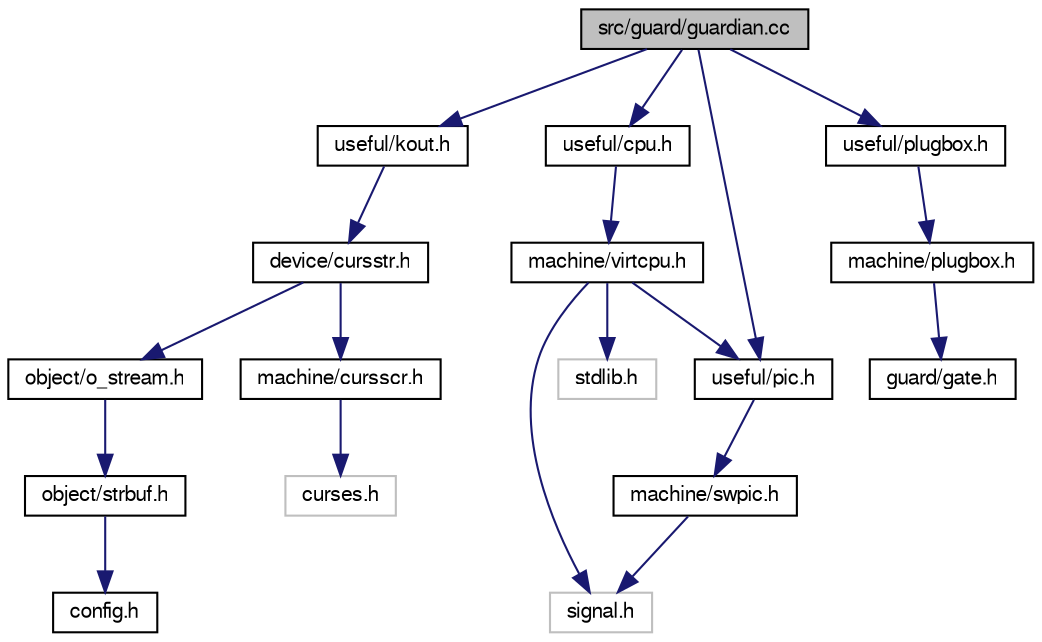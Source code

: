 digraph "src/guard/guardian.cc"
{
  bgcolor="transparent";
  edge [fontname="FreeSans",fontsize="10",labelfontname="FreeSans",labelfontsize="10"];
  node [fontname="FreeSans",fontsize="10",shape=record];
  Node1 [label="src/guard/guardian.cc",height=0.2,width=0.4,color="black", fillcolor="grey75", style="filled" fontcolor="black"];
  Node1 -> Node2 [color="midnightblue",fontsize="10",style="solid",fontname="FreeSans"];
  Node2 [label="useful/kout.h",height=0.2,width=0.4,color="black",URL="$kout_8h.html",tooltip="help include file for use of global declared variable kout, declared in main.cc"];
  Node2 -> Node3 [color="midnightblue",fontsize="10",style="solid",fontname="FreeSans"];
  Node3 [label="device/cursstr.h",height=0.2,width=0.4,color="black",URL="$cursstr_8h.html"];
  Node3 -> Node4 [color="midnightblue",fontsize="10",style="solid",fontname="FreeSans"];
  Node4 [label="object/o_stream.h",height=0.2,width=0.4,color="black",URL="$o__stream_8h.html"];
  Node4 -> Node5 [color="midnightblue",fontsize="10",style="solid",fontname="FreeSans"];
  Node5 [label="object/strbuf.h",height=0.2,width=0.4,color="black",URL="$strbuf_8h.html"];
  Node5 -> Node6 [color="midnightblue",fontsize="10",style="solid",fontname="FreeSans"];
  Node6 [label="config.h",height=0.2,width=0.4,color="black",URL="$config_8h.html"];
  Node3 -> Node7 [color="midnightblue",fontsize="10",style="solid",fontname="FreeSans"];
  Node7 [label="machine/cursscr.h",height=0.2,width=0.4,color="black",URL="$cursscr_8h.html"];
  Node7 -> Node8 [color="midnightblue",fontsize="10",style="solid",fontname="FreeSans"];
  Node8 [label="curses.h",height=0.2,width=0.4,color="grey75"];
  Node1 -> Node9 [color="midnightblue",fontsize="10",style="solid",fontname="FreeSans"];
  Node9 [label="useful/cpu.h",height=0.2,width=0.4,color="black",URL="$cpu_8h.html",tooltip="help include file for use of global declared variable cpu, declared in main.cc"];
  Node9 -> Node10 [color="midnightblue",fontsize="10",style="solid",fontname="FreeSans"];
  Node10 [label="machine/virtcpu.h",height=0.2,width=0.4,color="black",URL="$virtcpu_8h.html"];
  Node10 -> Node11 [color="midnightblue",fontsize="10",style="solid",fontname="FreeSans"];
  Node11 [label="signal.h",height=0.2,width=0.4,color="grey75"];
  Node10 -> Node12 [color="midnightblue",fontsize="10",style="solid",fontname="FreeSans"];
  Node12 [label="stdlib.h",height=0.2,width=0.4,color="grey75"];
  Node10 -> Node13 [color="midnightblue",fontsize="10",style="solid",fontname="FreeSans"];
  Node13 [label="useful/pic.h",height=0.2,width=0.4,color="black",URL="$pic_8h.html"];
  Node13 -> Node14 [color="midnightblue",fontsize="10",style="solid",fontname="FreeSans"];
  Node14 [label="machine/swpic.h",height=0.2,width=0.4,color="black",URL="$swpic_8h.html"];
  Node14 -> Node11 [color="midnightblue",fontsize="10",style="solid",fontname="FreeSans"];
  Node1 -> Node13 [color="midnightblue",fontsize="10",style="solid",fontname="FreeSans"];
  Node1 -> Node15 [color="midnightblue",fontsize="10",style="solid",fontname="FreeSans"];
  Node15 [label="useful/plugbox.h",height=0.2,width=0.4,color="black",URL="$useful_2plugbox_8h.html"];
  Node15 -> Node16 [color="midnightblue",fontsize="10",style="solid",fontname="FreeSans"];
  Node16 [label="machine/plugbox.h",height=0.2,width=0.4,color="black",URL="$machine_2plugbox_8h.html"];
  Node16 -> Node17 [color="midnightblue",fontsize="10",style="solid",fontname="FreeSans"];
  Node17 [label="guard/gate.h",height=0.2,width=0.4,color="black",URL="$gate_8h.html"];
}
